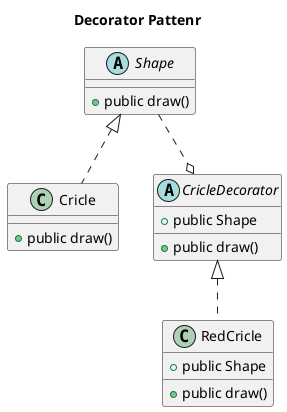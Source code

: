 @startuml
title Decorator Pattenr
abstract class Shape {
    + public draw()
} 

class Cricle {
    + public draw()
}

abstract class CricleDecorator {
    + public Shape
    + public draw()
}

class RedCricle {
    + public Shape
    + public draw()
}

Cricle .up.|> Shape
Shape .down.o CricleDecorator
CricleDecorator <|.. RedCricle
@enduml
